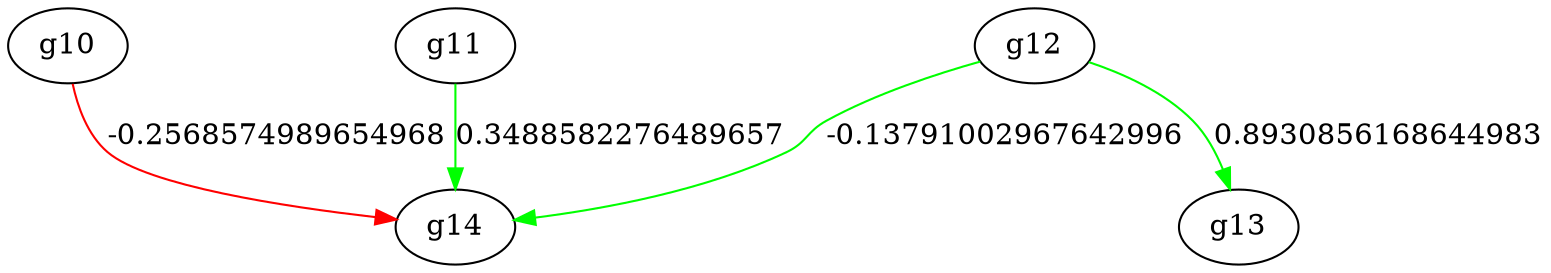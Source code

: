 // Genoming!
digraph {
	g10 [label=g10]
	g11 [label=g11]
	g12 [label=g12]
	g13 [label=g13]
	g14 [label=g14]
	g12 -> g14 [label=-0.13791002967642996 color=green]
	g10 -> g14 [label=-0.2568574989654968 color=red]
	g12 -> g13 [label=0.8930856168644983 color=green]
	g11 -> g14 [label=0.3488582276489657 color=green]
}
